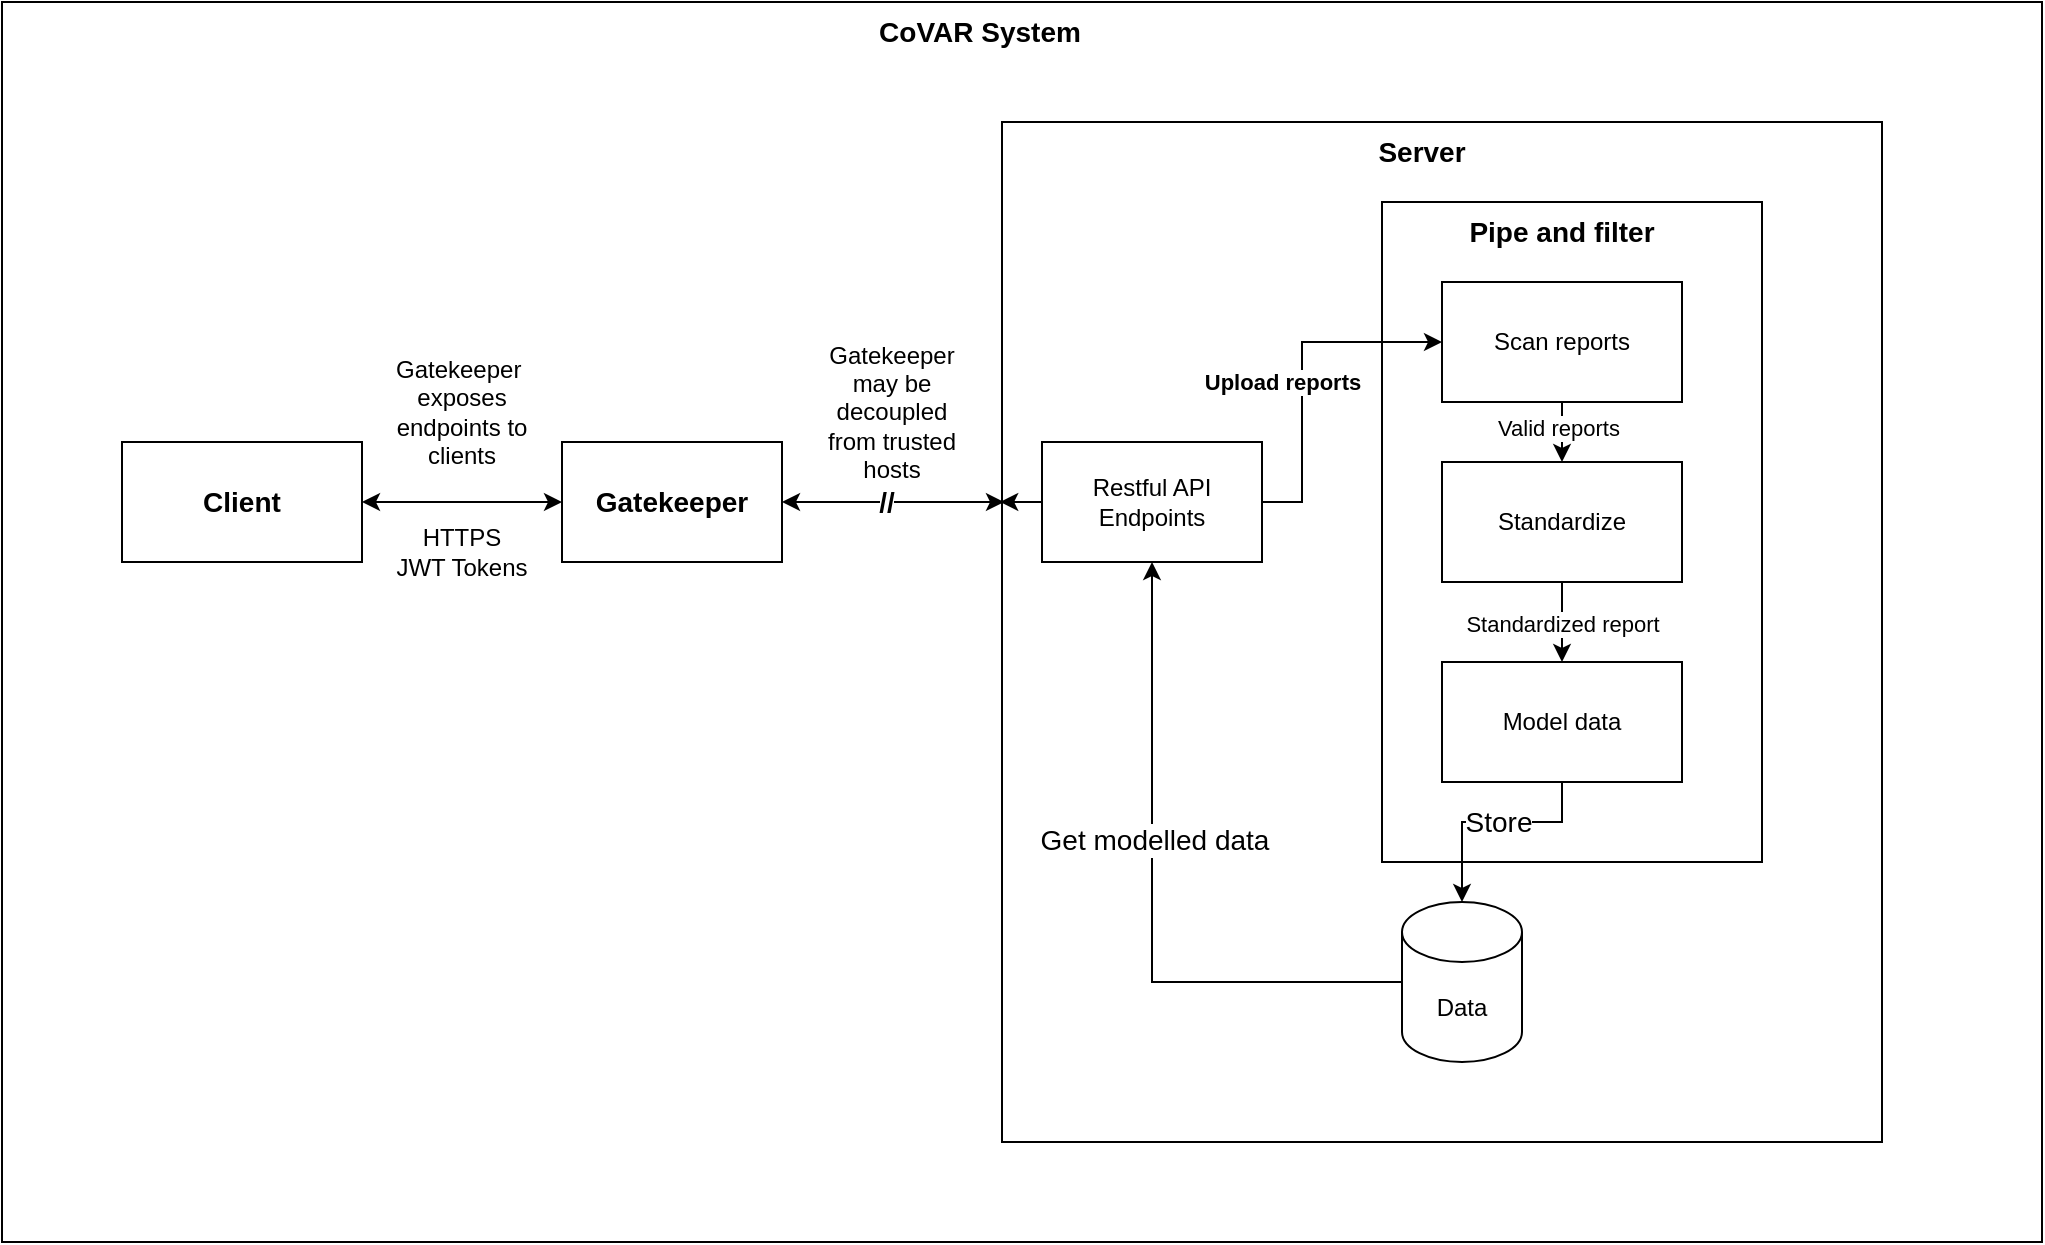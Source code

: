 <mxfile version="24.6.2" type="device">
  <diagram name="Page-1" id="JkGz3EWr7mH9SGlrHtyQ">
    <mxGraphModel dx="2261" dy="778" grid="1" gridSize="10" guides="1" tooltips="1" connect="1" arrows="1" fold="1" page="1" pageScale="1" pageWidth="827" pageHeight="1169" math="0" shadow="0">
      <root>
        <mxCell id="0" />
        <mxCell id="1" parent="0" />
        <mxCell id="hBgB5WNWqoKUX2ORy7uX-1" value="" style="rounded=0;whiteSpace=wrap;html=1;" vertex="1" parent="1">
          <mxGeometry x="-20" y="90" width="1020" height="620" as="geometry" />
        </mxCell>
        <mxCell id="hBgB5WNWqoKUX2ORy7uX-6" style="edgeStyle=orthogonalEdgeStyle;rounded=0;orthogonalLoop=1;jettySize=auto;html=1;exitX=1;exitY=0.5;exitDx=0;exitDy=0;entryX=0;entryY=0.5;entryDx=0;entryDy=0;startArrow=classic;startFill=1;" edge="1" parent="1" source="hBgB5WNWqoKUX2ORy7uX-2" target="hBgB5WNWqoKUX2ORy7uX-5">
          <mxGeometry relative="1" as="geometry" />
        </mxCell>
        <mxCell id="hBgB5WNWqoKUX2ORy7uX-2" value="&lt;b&gt;&lt;font style=&quot;font-size: 14px;&quot;&gt;Client&lt;/font&gt;&lt;/b&gt;" style="rounded=0;whiteSpace=wrap;html=1;" vertex="1" parent="1">
          <mxGeometry x="40" y="310" width="120" height="60" as="geometry" />
        </mxCell>
        <mxCell id="hBgB5WNWqoKUX2ORy7uX-3" value="" style="rounded=0;whiteSpace=wrap;html=1;" vertex="1" parent="1">
          <mxGeometry x="480" y="150" width="440" height="510" as="geometry" />
        </mxCell>
        <mxCell id="hBgB5WNWqoKUX2ORy7uX-4" value="&lt;font style=&quot;font-size: 14px;&quot;&gt;&lt;b&gt;Server&lt;/b&gt;&lt;/font&gt;" style="text;html=1;align=center;verticalAlign=middle;whiteSpace=wrap;rounded=0;" vertex="1" parent="1">
          <mxGeometry x="660" y="150" width="60" height="30" as="geometry" />
        </mxCell>
        <mxCell id="hBgB5WNWqoKUX2ORy7uX-5" value="&lt;b&gt;&lt;font style=&quot;font-size: 14px;&quot;&gt;Gatekeeper&lt;/font&gt;&lt;/b&gt;" style="rounded=0;whiteSpace=wrap;html=1;" vertex="1" parent="1">
          <mxGeometry x="260" y="310" width="110" height="60" as="geometry" />
        </mxCell>
        <mxCell id="hBgB5WNWqoKUX2ORy7uX-7" style="edgeStyle=orthogonalEdgeStyle;rounded=0;orthogonalLoop=1;jettySize=auto;html=1;exitX=1;exitY=0.5;exitDx=0;exitDy=0;startArrow=classic;startFill=1;" edge="1" parent="1" source="hBgB5WNWqoKUX2ORy7uX-5">
          <mxGeometry relative="1" as="geometry">
            <mxPoint x="481" y="340" as="targetPoint" />
            <Array as="points">
              <mxPoint x="481" y="340" />
            </Array>
          </mxGeometry>
        </mxCell>
        <mxCell id="hBgB5WNWqoKUX2ORy7uX-11" value="&lt;font style=&quot;font-size: 14px;&quot;&gt;&lt;b&gt;//&lt;/b&gt;&lt;/font&gt;" style="edgeLabel;html=1;align=center;verticalAlign=middle;resizable=0;points=[];" vertex="1" connectable="0" parent="hBgB5WNWqoKUX2ORy7uX-7">
          <mxGeometry x="-0.069" relative="1" as="geometry">
            <mxPoint as="offset" />
          </mxGeometry>
        </mxCell>
        <mxCell id="hBgB5WNWqoKUX2ORy7uX-25" style="edgeStyle=orthogonalEdgeStyle;rounded=0;orthogonalLoop=1;jettySize=auto;html=1;exitX=0;exitY=0.5;exitDx=0;exitDy=0;exitPerimeter=0;entryX=0.5;entryY=1;entryDx=0;entryDy=0;" edge="1" parent="1" source="hBgB5WNWqoKUX2ORy7uX-8" target="hBgB5WNWqoKUX2ORy7uX-12">
          <mxGeometry relative="1" as="geometry" />
        </mxCell>
        <mxCell id="hBgB5WNWqoKUX2ORy7uX-27" value="&lt;font style=&quot;font-size: 14px;&quot;&gt;Get modelled data&lt;/font&gt;" style="edgeLabel;html=1;align=center;verticalAlign=middle;resizable=0;points=[];" vertex="1" connectable="0" parent="hBgB5WNWqoKUX2ORy7uX-25">
          <mxGeometry x="0.17" y="-1" relative="1" as="geometry">
            <mxPoint as="offset" />
          </mxGeometry>
        </mxCell>
        <mxCell id="hBgB5WNWqoKUX2ORy7uX-8" value="Data" style="shape=cylinder3;whiteSpace=wrap;html=1;boundedLbl=1;backgroundOutline=1;size=15;" vertex="1" parent="1">
          <mxGeometry x="680" y="540" width="60" height="80" as="geometry" />
        </mxCell>
        <mxCell id="hBgB5WNWqoKUX2ORy7uX-9" value="Gatekeeper&amp;nbsp; exposes endpoints to clients" style="text;html=1;align=center;verticalAlign=middle;whiteSpace=wrap;rounded=0;" vertex="1" parent="1">
          <mxGeometry x="180" y="260" width="60" height="70" as="geometry" />
        </mxCell>
        <mxCell id="hBgB5WNWqoKUX2ORy7uX-12" value="Restful API Endpoints" style="rounded=0;whiteSpace=wrap;html=1;" vertex="1" parent="1">
          <mxGeometry x="500" y="310" width="110" height="60" as="geometry" />
        </mxCell>
        <mxCell id="hBgB5WNWqoKUX2ORy7uX-21" value="Gatekeeper may be decoupled from trusted hosts" style="text;html=1;align=center;verticalAlign=middle;whiteSpace=wrap;rounded=0;" vertex="1" parent="1">
          <mxGeometry x="390" y="260" width="70" height="70" as="geometry" />
        </mxCell>
        <mxCell id="hBgB5WNWqoKUX2ORy7uX-22" value="HTTPS&lt;div&gt;JWT Tokens&lt;/div&gt;" style="text;html=1;align=center;verticalAlign=middle;whiteSpace=wrap;rounded=0;" vertex="1" parent="1">
          <mxGeometry x="175" y="350" width="70" height="30" as="geometry" />
        </mxCell>
        <mxCell id="hBgB5WNWqoKUX2ORy7uX-23" value="" style="rounded=0;whiteSpace=wrap;html=1;" vertex="1" parent="1">
          <mxGeometry x="670" y="190" width="190" height="330" as="geometry" />
        </mxCell>
        <mxCell id="hBgB5WNWqoKUX2ORy7uX-16" style="edgeStyle=orthogonalEdgeStyle;rounded=0;orthogonalLoop=1;jettySize=auto;html=1;exitX=1;exitY=0.5;exitDx=0;exitDy=0;entryX=0;entryY=0.5;entryDx=0;entryDy=0;startArrow=none;startFill=0;" edge="1" parent="1" source="hBgB5WNWqoKUX2ORy7uX-12" target="hBgB5WNWqoKUX2ORy7uX-13">
          <mxGeometry relative="1" as="geometry">
            <Array as="points">
              <mxPoint x="630" y="340" />
              <mxPoint x="630" y="260" />
            </Array>
          </mxGeometry>
        </mxCell>
        <mxCell id="hBgB5WNWqoKUX2ORy7uX-28" value="&lt;b&gt;Upload reports&lt;/b&gt;" style="edgeLabel;html=1;align=center;verticalAlign=middle;resizable=0;points=[];" vertex="1" connectable="0" parent="hBgB5WNWqoKUX2ORy7uX-16">
          <mxGeometry x="-0.176" y="-1" relative="1" as="geometry">
            <mxPoint x="-11" y="-10" as="offset" />
          </mxGeometry>
        </mxCell>
        <mxCell id="hBgB5WNWqoKUX2ORy7uX-13" value="Scan reports" style="rounded=0;whiteSpace=wrap;html=1;" vertex="1" parent="1">
          <mxGeometry x="700" y="230" width="120" height="60" as="geometry" />
        </mxCell>
        <mxCell id="hBgB5WNWqoKUX2ORy7uX-14" value="Standardize" style="rounded=0;whiteSpace=wrap;html=1;" vertex="1" parent="1">
          <mxGeometry x="700" y="320" width="120" height="60" as="geometry" />
        </mxCell>
        <mxCell id="hBgB5WNWqoKUX2ORy7uX-15" value="Model data" style="rounded=0;whiteSpace=wrap;html=1;" vertex="1" parent="1">
          <mxGeometry x="700" y="420" width="120" height="60" as="geometry" />
        </mxCell>
        <mxCell id="hBgB5WNWqoKUX2ORy7uX-19" style="edgeStyle=orthogonalEdgeStyle;rounded=0;orthogonalLoop=1;jettySize=auto;html=1;exitX=0.5;exitY=1;exitDx=0;exitDy=0;entryX=0.5;entryY=0;entryDx=0;entryDy=0;entryPerimeter=0;" edge="1" parent="1" source="hBgB5WNWqoKUX2ORy7uX-15" target="hBgB5WNWqoKUX2ORy7uX-8">
          <mxGeometry relative="1" as="geometry">
            <Array as="points">
              <mxPoint x="760" y="500" />
              <mxPoint x="710" y="500" />
            </Array>
          </mxGeometry>
        </mxCell>
        <mxCell id="hBgB5WNWqoKUX2ORy7uX-20" value="&lt;font style=&quot;font-size: 14px;&quot;&gt;Store&lt;/font&gt;" style="edgeLabel;html=1;align=center;verticalAlign=middle;resizable=0;points=[];" vertex="1" connectable="0" parent="hBgB5WNWqoKUX2ORy7uX-19">
          <mxGeometry x="-0.05" relative="1" as="geometry">
            <mxPoint as="offset" />
          </mxGeometry>
        </mxCell>
        <mxCell id="hBgB5WNWqoKUX2ORy7uX-17" style="edgeStyle=orthogonalEdgeStyle;rounded=0;orthogonalLoop=1;jettySize=auto;html=1;exitX=0.5;exitY=1;exitDx=0;exitDy=0;entryX=0.5;entryY=0;entryDx=0;entryDy=0;startArrow=none;startFill=0;" edge="1" parent="1" source="hBgB5WNWqoKUX2ORy7uX-13" target="hBgB5WNWqoKUX2ORy7uX-14">
          <mxGeometry relative="1" as="geometry" />
        </mxCell>
        <mxCell id="hBgB5WNWqoKUX2ORy7uX-29" value="Valid reports" style="edgeLabel;html=1;align=center;verticalAlign=middle;resizable=0;points=[];" vertex="1" connectable="0" parent="hBgB5WNWqoKUX2ORy7uX-17">
          <mxGeometry x="-0.133" y="-2" relative="1" as="geometry">
            <mxPoint as="offset" />
          </mxGeometry>
        </mxCell>
        <mxCell id="hBgB5WNWqoKUX2ORy7uX-18" style="edgeStyle=orthogonalEdgeStyle;rounded=0;orthogonalLoop=1;jettySize=auto;html=1;exitX=0.5;exitY=1;exitDx=0;exitDy=0;entryX=0.5;entryY=0;entryDx=0;entryDy=0;" edge="1" parent="1" source="hBgB5WNWqoKUX2ORy7uX-14" target="hBgB5WNWqoKUX2ORy7uX-15">
          <mxGeometry relative="1" as="geometry" />
        </mxCell>
        <mxCell id="hBgB5WNWqoKUX2ORy7uX-30" value="Standardized report" style="edgeLabel;html=1;align=center;verticalAlign=middle;resizable=0;points=[];" vertex="1" connectable="0" parent="hBgB5WNWqoKUX2ORy7uX-18">
          <mxGeometry x="-0.333" relative="1" as="geometry">
            <mxPoint y="7" as="offset" />
          </mxGeometry>
        </mxCell>
        <mxCell id="hBgB5WNWqoKUX2ORy7uX-24" value="&lt;font style=&quot;font-size: 14px;&quot;&gt;&lt;b&gt;Pipe and filter&lt;/b&gt;&lt;/font&gt;" style="text;html=1;align=center;verticalAlign=middle;whiteSpace=wrap;rounded=0;" vertex="1" parent="1">
          <mxGeometry x="710" y="190" width="100" height="30" as="geometry" />
        </mxCell>
        <mxCell id="hBgB5WNWqoKUX2ORy7uX-31" value="&lt;font style=&quot;font-size: 14px;&quot;&gt;&lt;b&gt;CoVAR System&lt;/b&gt;&lt;/font&gt;" style="text;html=1;align=center;verticalAlign=middle;whiteSpace=wrap;rounded=0;" vertex="1" parent="1">
          <mxGeometry x="414" y="90" width="110" height="30" as="geometry" />
        </mxCell>
        <mxCell id="hBgB5WNWqoKUX2ORy7uX-32" style="edgeStyle=orthogonalEdgeStyle;rounded=0;orthogonalLoop=1;jettySize=auto;html=1;exitX=0;exitY=0.5;exitDx=0;exitDy=0;entryX=-0.002;entryY=0.373;entryDx=0;entryDy=0;entryPerimeter=0;" edge="1" parent="1" source="hBgB5WNWqoKUX2ORy7uX-12" target="hBgB5WNWqoKUX2ORy7uX-3">
          <mxGeometry relative="1" as="geometry" />
        </mxCell>
      </root>
    </mxGraphModel>
  </diagram>
</mxfile>